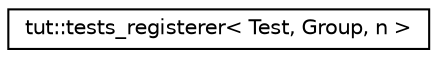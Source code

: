 digraph G
{
  edge [fontname="Helvetica",fontsize="10",labelfontname="Helvetica",labelfontsize="10"];
  node [fontname="Helvetica",fontsize="10",shape=record];
  rankdir="LR";
  Node1 [label="tut::tests_registerer\< Test, Group, n \>",height=0.2,width=0.4,color="black", fillcolor="white", style="filled",URL="$structtut_1_1tests__registerer.html",tooltip="Walks through test tree and stores address of each test method in group."];
}
